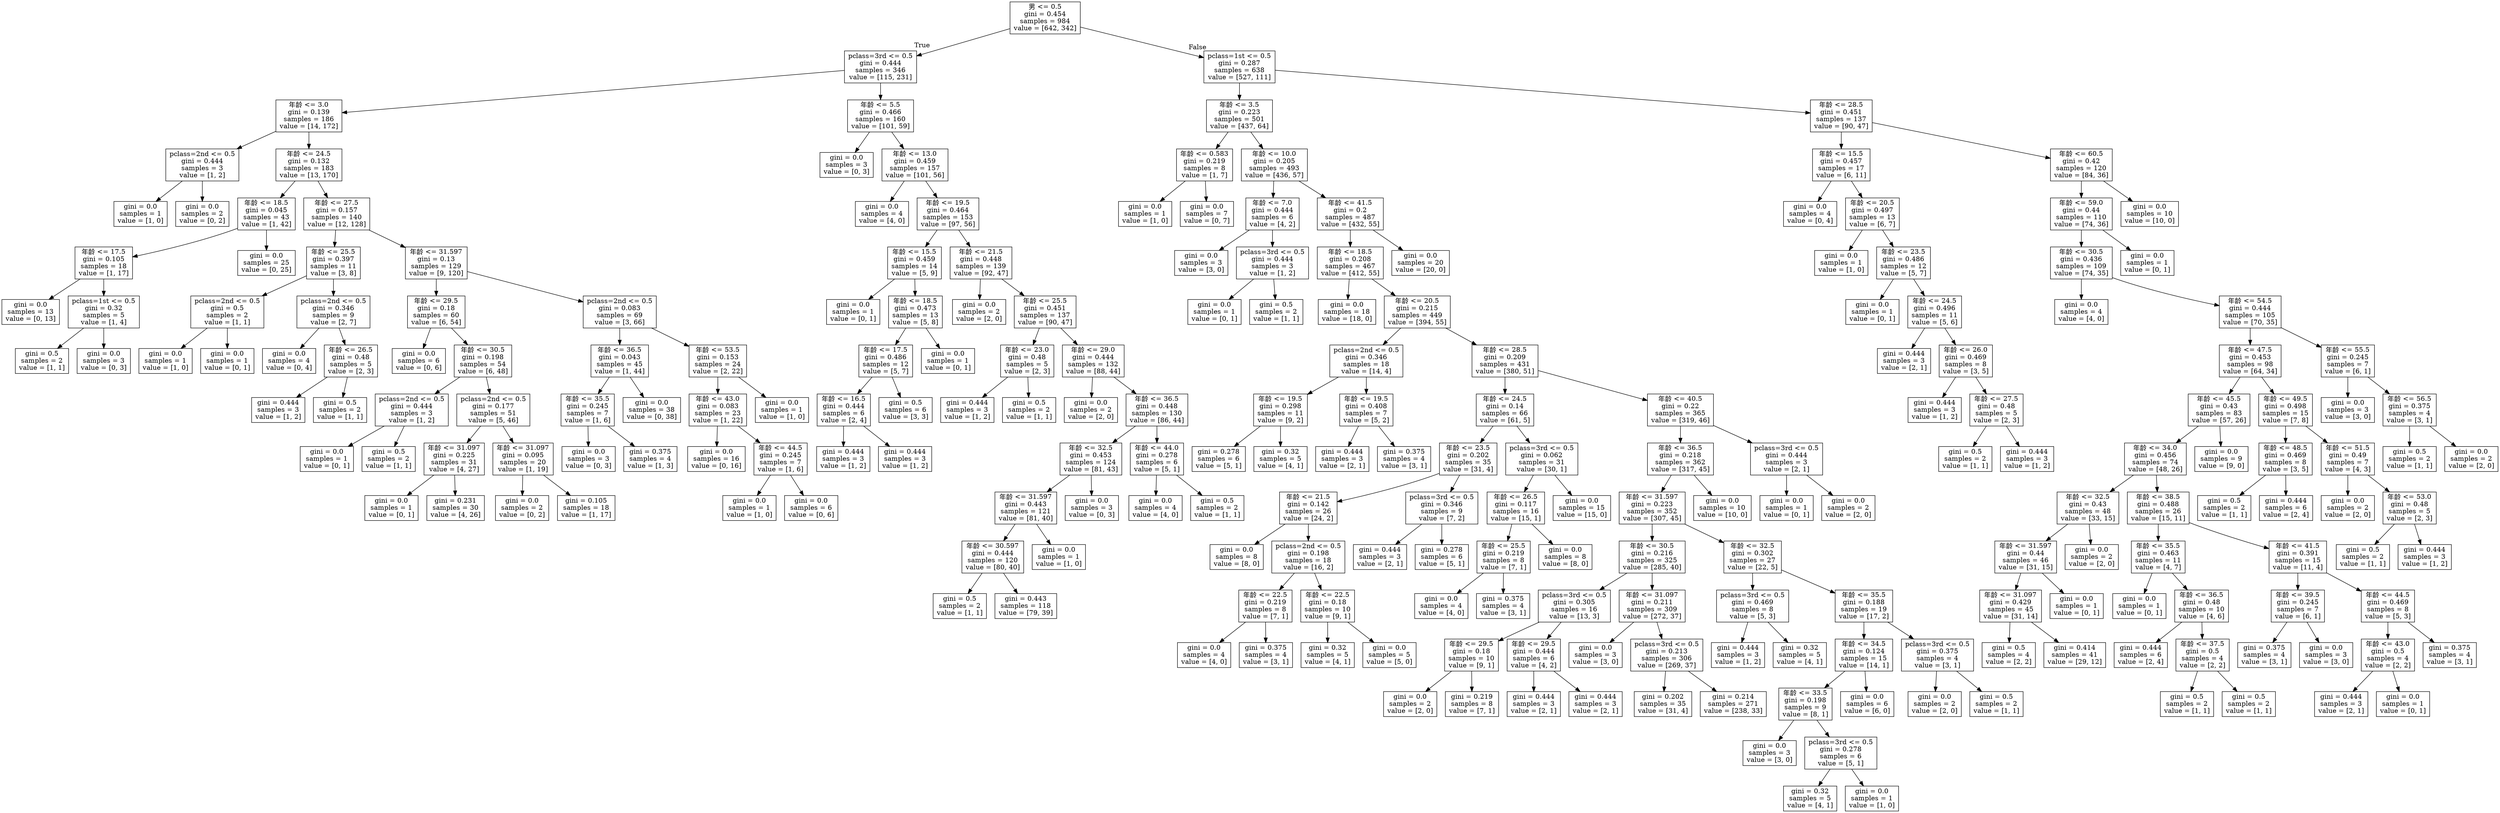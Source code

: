 digraph Tree {
node [shape=box] ;
0 [label="男 <= 0.5\ngini = 0.454\nsamples = 984\nvalue = [642, 342]"] ;
1 [label="pclass=3rd <= 0.5\ngini = 0.444\nsamples = 346\nvalue = [115, 231]"] ;
0 -> 1 [labeldistance=2.5, labelangle=45, headlabel="True"] ;
2 [label="年龄 <= 3.0\ngini = 0.139\nsamples = 186\nvalue = [14, 172]"] ;
1 -> 2 ;
3 [label="pclass=2nd <= 0.5\ngini = 0.444\nsamples = 3\nvalue = [1, 2]"] ;
2 -> 3 ;
4 [label="gini = 0.0\nsamples = 1\nvalue = [1, 0]"] ;
3 -> 4 ;
5 [label="gini = 0.0\nsamples = 2\nvalue = [0, 2]"] ;
3 -> 5 ;
6 [label="年龄 <= 24.5\ngini = 0.132\nsamples = 183\nvalue = [13, 170]"] ;
2 -> 6 ;
7 [label="年龄 <= 18.5\ngini = 0.045\nsamples = 43\nvalue = [1, 42]"] ;
6 -> 7 ;
8 [label="年龄 <= 17.5\ngini = 0.105\nsamples = 18\nvalue = [1, 17]"] ;
7 -> 8 ;
9 [label="gini = 0.0\nsamples = 13\nvalue = [0, 13]"] ;
8 -> 9 ;
10 [label="pclass=1st <= 0.5\ngini = 0.32\nsamples = 5\nvalue = [1, 4]"] ;
8 -> 10 ;
11 [label="gini = 0.5\nsamples = 2\nvalue = [1, 1]"] ;
10 -> 11 ;
12 [label="gini = 0.0\nsamples = 3\nvalue = [0, 3]"] ;
10 -> 12 ;
13 [label="gini = 0.0\nsamples = 25\nvalue = [0, 25]"] ;
7 -> 13 ;
14 [label="年龄 <= 27.5\ngini = 0.157\nsamples = 140\nvalue = [12, 128]"] ;
6 -> 14 ;
15 [label="年龄 <= 25.5\ngini = 0.397\nsamples = 11\nvalue = [3, 8]"] ;
14 -> 15 ;
16 [label="pclass=2nd <= 0.5\ngini = 0.5\nsamples = 2\nvalue = [1, 1]"] ;
15 -> 16 ;
17 [label="gini = 0.0\nsamples = 1\nvalue = [1, 0]"] ;
16 -> 17 ;
18 [label="gini = 0.0\nsamples = 1\nvalue = [0, 1]"] ;
16 -> 18 ;
19 [label="pclass=2nd <= 0.5\ngini = 0.346\nsamples = 9\nvalue = [2, 7]"] ;
15 -> 19 ;
20 [label="gini = 0.0\nsamples = 4\nvalue = [0, 4]"] ;
19 -> 20 ;
21 [label="年龄 <= 26.5\ngini = 0.48\nsamples = 5\nvalue = [2, 3]"] ;
19 -> 21 ;
22 [label="gini = 0.444\nsamples = 3\nvalue = [1, 2]"] ;
21 -> 22 ;
23 [label="gini = 0.5\nsamples = 2\nvalue = [1, 1]"] ;
21 -> 23 ;
24 [label="年龄 <= 31.597\ngini = 0.13\nsamples = 129\nvalue = [9, 120]"] ;
14 -> 24 ;
25 [label="年龄 <= 29.5\ngini = 0.18\nsamples = 60\nvalue = [6, 54]"] ;
24 -> 25 ;
26 [label="gini = 0.0\nsamples = 6\nvalue = [0, 6]"] ;
25 -> 26 ;
27 [label="年龄 <= 30.5\ngini = 0.198\nsamples = 54\nvalue = [6, 48]"] ;
25 -> 27 ;
28 [label="pclass=2nd <= 0.5\ngini = 0.444\nsamples = 3\nvalue = [1, 2]"] ;
27 -> 28 ;
29 [label="gini = 0.0\nsamples = 1\nvalue = [0, 1]"] ;
28 -> 29 ;
30 [label="gini = 0.5\nsamples = 2\nvalue = [1, 1]"] ;
28 -> 30 ;
31 [label="pclass=2nd <= 0.5\ngini = 0.177\nsamples = 51\nvalue = [5, 46]"] ;
27 -> 31 ;
32 [label="年龄 <= 31.097\ngini = 0.225\nsamples = 31\nvalue = [4, 27]"] ;
31 -> 32 ;
33 [label="gini = 0.0\nsamples = 1\nvalue = [0, 1]"] ;
32 -> 33 ;
34 [label="gini = 0.231\nsamples = 30\nvalue = [4, 26]"] ;
32 -> 34 ;
35 [label="年龄 <= 31.097\ngini = 0.095\nsamples = 20\nvalue = [1, 19]"] ;
31 -> 35 ;
36 [label="gini = 0.0\nsamples = 2\nvalue = [0, 2]"] ;
35 -> 36 ;
37 [label="gini = 0.105\nsamples = 18\nvalue = [1, 17]"] ;
35 -> 37 ;
38 [label="pclass=2nd <= 0.5\ngini = 0.083\nsamples = 69\nvalue = [3, 66]"] ;
24 -> 38 ;
39 [label="年龄 <= 36.5\ngini = 0.043\nsamples = 45\nvalue = [1, 44]"] ;
38 -> 39 ;
40 [label="年龄 <= 35.5\ngini = 0.245\nsamples = 7\nvalue = [1, 6]"] ;
39 -> 40 ;
41 [label="gini = 0.0\nsamples = 3\nvalue = [0, 3]"] ;
40 -> 41 ;
42 [label="gini = 0.375\nsamples = 4\nvalue = [1, 3]"] ;
40 -> 42 ;
43 [label="gini = 0.0\nsamples = 38\nvalue = [0, 38]"] ;
39 -> 43 ;
44 [label="年龄 <= 53.5\ngini = 0.153\nsamples = 24\nvalue = [2, 22]"] ;
38 -> 44 ;
45 [label="年龄 <= 43.0\ngini = 0.083\nsamples = 23\nvalue = [1, 22]"] ;
44 -> 45 ;
46 [label="gini = 0.0\nsamples = 16\nvalue = [0, 16]"] ;
45 -> 46 ;
47 [label="年龄 <= 44.5\ngini = 0.245\nsamples = 7\nvalue = [1, 6]"] ;
45 -> 47 ;
48 [label="gini = 0.0\nsamples = 1\nvalue = [1, 0]"] ;
47 -> 48 ;
49 [label="gini = 0.0\nsamples = 6\nvalue = [0, 6]"] ;
47 -> 49 ;
50 [label="gini = 0.0\nsamples = 1\nvalue = [1, 0]"] ;
44 -> 50 ;
51 [label="年龄 <= 5.5\ngini = 0.466\nsamples = 160\nvalue = [101, 59]"] ;
1 -> 51 ;
52 [label="gini = 0.0\nsamples = 3\nvalue = [0, 3]"] ;
51 -> 52 ;
53 [label="年龄 <= 13.0\ngini = 0.459\nsamples = 157\nvalue = [101, 56]"] ;
51 -> 53 ;
54 [label="gini = 0.0\nsamples = 4\nvalue = [4, 0]"] ;
53 -> 54 ;
55 [label="年龄 <= 19.5\ngini = 0.464\nsamples = 153\nvalue = [97, 56]"] ;
53 -> 55 ;
56 [label="年龄 <= 15.5\ngini = 0.459\nsamples = 14\nvalue = [5, 9]"] ;
55 -> 56 ;
57 [label="gini = 0.0\nsamples = 1\nvalue = [0, 1]"] ;
56 -> 57 ;
58 [label="年龄 <= 18.5\ngini = 0.473\nsamples = 13\nvalue = [5, 8]"] ;
56 -> 58 ;
59 [label="年龄 <= 17.5\ngini = 0.486\nsamples = 12\nvalue = [5, 7]"] ;
58 -> 59 ;
60 [label="年龄 <= 16.5\ngini = 0.444\nsamples = 6\nvalue = [2, 4]"] ;
59 -> 60 ;
61 [label="gini = 0.444\nsamples = 3\nvalue = [1, 2]"] ;
60 -> 61 ;
62 [label="gini = 0.444\nsamples = 3\nvalue = [1, 2]"] ;
60 -> 62 ;
63 [label="gini = 0.5\nsamples = 6\nvalue = [3, 3]"] ;
59 -> 63 ;
64 [label="gini = 0.0\nsamples = 1\nvalue = [0, 1]"] ;
58 -> 64 ;
65 [label="年龄 <= 21.5\ngini = 0.448\nsamples = 139\nvalue = [92, 47]"] ;
55 -> 65 ;
66 [label="gini = 0.0\nsamples = 2\nvalue = [2, 0]"] ;
65 -> 66 ;
67 [label="年龄 <= 25.5\ngini = 0.451\nsamples = 137\nvalue = [90, 47]"] ;
65 -> 67 ;
68 [label="年龄 <= 23.0\ngini = 0.48\nsamples = 5\nvalue = [2, 3]"] ;
67 -> 68 ;
69 [label="gini = 0.444\nsamples = 3\nvalue = [1, 2]"] ;
68 -> 69 ;
70 [label="gini = 0.5\nsamples = 2\nvalue = [1, 1]"] ;
68 -> 70 ;
71 [label="年龄 <= 29.0\ngini = 0.444\nsamples = 132\nvalue = [88, 44]"] ;
67 -> 71 ;
72 [label="gini = 0.0\nsamples = 2\nvalue = [2, 0]"] ;
71 -> 72 ;
73 [label="年龄 <= 36.5\ngini = 0.448\nsamples = 130\nvalue = [86, 44]"] ;
71 -> 73 ;
74 [label="年龄 <= 32.5\ngini = 0.453\nsamples = 124\nvalue = [81, 43]"] ;
73 -> 74 ;
75 [label="年龄 <= 31.597\ngini = 0.443\nsamples = 121\nvalue = [81, 40]"] ;
74 -> 75 ;
76 [label="年龄 <= 30.597\ngini = 0.444\nsamples = 120\nvalue = [80, 40]"] ;
75 -> 76 ;
77 [label="gini = 0.5\nsamples = 2\nvalue = [1, 1]"] ;
76 -> 77 ;
78 [label="gini = 0.443\nsamples = 118\nvalue = [79, 39]"] ;
76 -> 78 ;
79 [label="gini = 0.0\nsamples = 1\nvalue = [1, 0]"] ;
75 -> 79 ;
80 [label="gini = 0.0\nsamples = 3\nvalue = [0, 3]"] ;
74 -> 80 ;
81 [label="年龄 <= 44.0\ngini = 0.278\nsamples = 6\nvalue = [5, 1]"] ;
73 -> 81 ;
82 [label="gini = 0.0\nsamples = 4\nvalue = [4, 0]"] ;
81 -> 82 ;
83 [label="gini = 0.5\nsamples = 2\nvalue = [1, 1]"] ;
81 -> 83 ;
84 [label="pclass=1st <= 0.5\ngini = 0.287\nsamples = 638\nvalue = [527, 111]"] ;
0 -> 84 [labeldistance=2.5, labelangle=-45, headlabel="False"] ;
85 [label="年龄 <= 3.5\ngini = 0.223\nsamples = 501\nvalue = [437, 64]"] ;
84 -> 85 ;
86 [label="年龄 <= 0.583\ngini = 0.219\nsamples = 8\nvalue = [1, 7]"] ;
85 -> 86 ;
87 [label="gini = 0.0\nsamples = 1\nvalue = [1, 0]"] ;
86 -> 87 ;
88 [label="gini = 0.0\nsamples = 7\nvalue = [0, 7]"] ;
86 -> 88 ;
89 [label="年龄 <= 10.0\ngini = 0.205\nsamples = 493\nvalue = [436, 57]"] ;
85 -> 89 ;
90 [label="年龄 <= 7.0\ngini = 0.444\nsamples = 6\nvalue = [4, 2]"] ;
89 -> 90 ;
91 [label="gini = 0.0\nsamples = 3\nvalue = [3, 0]"] ;
90 -> 91 ;
92 [label="pclass=3rd <= 0.5\ngini = 0.444\nsamples = 3\nvalue = [1, 2]"] ;
90 -> 92 ;
93 [label="gini = 0.0\nsamples = 1\nvalue = [0, 1]"] ;
92 -> 93 ;
94 [label="gini = 0.5\nsamples = 2\nvalue = [1, 1]"] ;
92 -> 94 ;
95 [label="年龄 <= 41.5\ngini = 0.2\nsamples = 487\nvalue = [432, 55]"] ;
89 -> 95 ;
96 [label="年龄 <= 18.5\ngini = 0.208\nsamples = 467\nvalue = [412, 55]"] ;
95 -> 96 ;
97 [label="gini = 0.0\nsamples = 18\nvalue = [18, 0]"] ;
96 -> 97 ;
98 [label="年龄 <= 20.5\ngini = 0.215\nsamples = 449\nvalue = [394, 55]"] ;
96 -> 98 ;
99 [label="pclass=2nd <= 0.5\ngini = 0.346\nsamples = 18\nvalue = [14, 4]"] ;
98 -> 99 ;
100 [label="年龄 <= 19.5\ngini = 0.298\nsamples = 11\nvalue = [9, 2]"] ;
99 -> 100 ;
101 [label="gini = 0.278\nsamples = 6\nvalue = [5, 1]"] ;
100 -> 101 ;
102 [label="gini = 0.32\nsamples = 5\nvalue = [4, 1]"] ;
100 -> 102 ;
103 [label="年龄 <= 19.5\ngini = 0.408\nsamples = 7\nvalue = [5, 2]"] ;
99 -> 103 ;
104 [label="gini = 0.444\nsamples = 3\nvalue = [2, 1]"] ;
103 -> 104 ;
105 [label="gini = 0.375\nsamples = 4\nvalue = [3, 1]"] ;
103 -> 105 ;
106 [label="年龄 <= 28.5\ngini = 0.209\nsamples = 431\nvalue = [380, 51]"] ;
98 -> 106 ;
107 [label="年龄 <= 24.5\ngini = 0.14\nsamples = 66\nvalue = [61, 5]"] ;
106 -> 107 ;
108 [label="年龄 <= 23.5\ngini = 0.202\nsamples = 35\nvalue = [31, 4]"] ;
107 -> 108 ;
109 [label="年龄 <= 21.5\ngini = 0.142\nsamples = 26\nvalue = [24, 2]"] ;
108 -> 109 ;
110 [label="gini = 0.0\nsamples = 8\nvalue = [8, 0]"] ;
109 -> 110 ;
111 [label="pclass=2nd <= 0.5\ngini = 0.198\nsamples = 18\nvalue = [16, 2]"] ;
109 -> 111 ;
112 [label="年龄 <= 22.5\ngini = 0.219\nsamples = 8\nvalue = [7, 1]"] ;
111 -> 112 ;
113 [label="gini = 0.0\nsamples = 4\nvalue = [4, 0]"] ;
112 -> 113 ;
114 [label="gini = 0.375\nsamples = 4\nvalue = [3, 1]"] ;
112 -> 114 ;
115 [label="年龄 <= 22.5\ngini = 0.18\nsamples = 10\nvalue = [9, 1]"] ;
111 -> 115 ;
116 [label="gini = 0.32\nsamples = 5\nvalue = [4, 1]"] ;
115 -> 116 ;
117 [label="gini = 0.0\nsamples = 5\nvalue = [5, 0]"] ;
115 -> 117 ;
118 [label="pclass=3rd <= 0.5\ngini = 0.346\nsamples = 9\nvalue = [7, 2]"] ;
108 -> 118 ;
119 [label="gini = 0.444\nsamples = 3\nvalue = [2, 1]"] ;
118 -> 119 ;
120 [label="gini = 0.278\nsamples = 6\nvalue = [5, 1]"] ;
118 -> 120 ;
121 [label="pclass=3rd <= 0.5\ngini = 0.062\nsamples = 31\nvalue = [30, 1]"] ;
107 -> 121 ;
122 [label="年龄 <= 26.5\ngini = 0.117\nsamples = 16\nvalue = [15, 1]"] ;
121 -> 122 ;
123 [label="年龄 <= 25.5\ngini = 0.219\nsamples = 8\nvalue = [7, 1]"] ;
122 -> 123 ;
124 [label="gini = 0.0\nsamples = 4\nvalue = [4, 0]"] ;
123 -> 124 ;
125 [label="gini = 0.375\nsamples = 4\nvalue = [3, 1]"] ;
123 -> 125 ;
126 [label="gini = 0.0\nsamples = 8\nvalue = [8, 0]"] ;
122 -> 126 ;
127 [label="gini = 0.0\nsamples = 15\nvalue = [15, 0]"] ;
121 -> 127 ;
128 [label="年龄 <= 40.5\ngini = 0.22\nsamples = 365\nvalue = [319, 46]"] ;
106 -> 128 ;
129 [label="年龄 <= 36.5\ngini = 0.218\nsamples = 362\nvalue = [317, 45]"] ;
128 -> 129 ;
130 [label="年龄 <= 31.597\ngini = 0.223\nsamples = 352\nvalue = [307, 45]"] ;
129 -> 130 ;
131 [label="年龄 <= 30.5\ngini = 0.216\nsamples = 325\nvalue = [285, 40]"] ;
130 -> 131 ;
132 [label="pclass=3rd <= 0.5\ngini = 0.305\nsamples = 16\nvalue = [13, 3]"] ;
131 -> 132 ;
133 [label="年龄 <= 29.5\ngini = 0.18\nsamples = 10\nvalue = [9, 1]"] ;
132 -> 133 ;
134 [label="gini = 0.0\nsamples = 2\nvalue = [2, 0]"] ;
133 -> 134 ;
135 [label="gini = 0.219\nsamples = 8\nvalue = [7, 1]"] ;
133 -> 135 ;
136 [label="年龄 <= 29.5\ngini = 0.444\nsamples = 6\nvalue = [4, 2]"] ;
132 -> 136 ;
137 [label="gini = 0.444\nsamples = 3\nvalue = [2, 1]"] ;
136 -> 137 ;
138 [label="gini = 0.444\nsamples = 3\nvalue = [2, 1]"] ;
136 -> 138 ;
139 [label="年龄 <= 31.097\ngini = 0.211\nsamples = 309\nvalue = [272, 37]"] ;
131 -> 139 ;
140 [label="gini = 0.0\nsamples = 3\nvalue = [3, 0]"] ;
139 -> 140 ;
141 [label="pclass=3rd <= 0.5\ngini = 0.213\nsamples = 306\nvalue = [269, 37]"] ;
139 -> 141 ;
142 [label="gini = 0.202\nsamples = 35\nvalue = [31, 4]"] ;
141 -> 142 ;
143 [label="gini = 0.214\nsamples = 271\nvalue = [238, 33]"] ;
141 -> 143 ;
144 [label="年龄 <= 32.5\ngini = 0.302\nsamples = 27\nvalue = [22, 5]"] ;
130 -> 144 ;
145 [label="pclass=3rd <= 0.5\ngini = 0.469\nsamples = 8\nvalue = [5, 3]"] ;
144 -> 145 ;
146 [label="gini = 0.444\nsamples = 3\nvalue = [1, 2]"] ;
145 -> 146 ;
147 [label="gini = 0.32\nsamples = 5\nvalue = [4, 1]"] ;
145 -> 147 ;
148 [label="年龄 <= 35.5\ngini = 0.188\nsamples = 19\nvalue = [17, 2]"] ;
144 -> 148 ;
149 [label="年龄 <= 34.5\ngini = 0.124\nsamples = 15\nvalue = [14, 1]"] ;
148 -> 149 ;
150 [label="年龄 <= 33.5\ngini = 0.198\nsamples = 9\nvalue = [8, 1]"] ;
149 -> 150 ;
151 [label="gini = 0.0\nsamples = 3\nvalue = [3, 0]"] ;
150 -> 151 ;
152 [label="pclass=3rd <= 0.5\ngini = 0.278\nsamples = 6\nvalue = [5, 1]"] ;
150 -> 152 ;
153 [label="gini = 0.32\nsamples = 5\nvalue = [4, 1]"] ;
152 -> 153 ;
154 [label="gini = 0.0\nsamples = 1\nvalue = [1, 0]"] ;
152 -> 154 ;
155 [label="gini = 0.0\nsamples = 6\nvalue = [6, 0]"] ;
149 -> 155 ;
156 [label="pclass=3rd <= 0.5\ngini = 0.375\nsamples = 4\nvalue = [3, 1]"] ;
148 -> 156 ;
157 [label="gini = 0.0\nsamples = 2\nvalue = [2, 0]"] ;
156 -> 157 ;
158 [label="gini = 0.5\nsamples = 2\nvalue = [1, 1]"] ;
156 -> 158 ;
159 [label="gini = 0.0\nsamples = 10\nvalue = [10, 0]"] ;
129 -> 159 ;
160 [label="pclass=3rd <= 0.5\ngini = 0.444\nsamples = 3\nvalue = [2, 1]"] ;
128 -> 160 ;
161 [label="gini = 0.0\nsamples = 1\nvalue = [0, 1]"] ;
160 -> 161 ;
162 [label="gini = 0.0\nsamples = 2\nvalue = [2, 0]"] ;
160 -> 162 ;
163 [label="gini = 0.0\nsamples = 20\nvalue = [20, 0]"] ;
95 -> 163 ;
164 [label="年龄 <= 28.5\ngini = 0.451\nsamples = 137\nvalue = [90, 47]"] ;
84 -> 164 ;
165 [label="年龄 <= 15.5\ngini = 0.457\nsamples = 17\nvalue = [6, 11]"] ;
164 -> 165 ;
166 [label="gini = 0.0\nsamples = 4\nvalue = [0, 4]"] ;
165 -> 166 ;
167 [label="年龄 <= 20.5\ngini = 0.497\nsamples = 13\nvalue = [6, 7]"] ;
165 -> 167 ;
168 [label="gini = 0.0\nsamples = 1\nvalue = [1, 0]"] ;
167 -> 168 ;
169 [label="年龄 <= 23.5\ngini = 0.486\nsamples = 12\nvalue = [5, 7]"] ;
167 -> 169 ;
170 [label="gini = 0.0\nsamples = 1\nvalue = [0, 1]"] ;
169 -> 170 ;
171 [label="年龄 <= 24.5\ngini = 0.496\nsamples = 11\nvalue = [5, 6]"] ;
169 -> 171 ;
172 [label="gini = 0.444\nsamples = 3\nvalue = [2, 1]"] ;
171 -> 172 ;
173 [label="年龄 <= 26.0\ngini = 0.469\nsamples = 8\nvalue = [3, 5]"] ;
171 -> 173 ;
174 [label="gini = 0.444\nsamples = 3\nvalue = [1, 2]"] ;
173 -> 174 ;
175 [label="年龄 <= 27.5\ngini = 0.48\nsamples = 5\nvalue = [2, 3]"] ;
173 -> 175 ;
176 [label="gini = 0.5\nsamples = 2\nvalue = [1, 1]"] ;
175 -> 176 ;
177 [label="gini = 0.444\nsamples = 3\nvalue = [1, 2]"] ;
175 -> 177 ;
178 [label="年龄 <= 60.5\ngini = 0.42\nsamples = 120\nvalue = [84, 36]"] ;
164 -> 178 ;
179 [label="年龄 <= 59.0\ngini = 0.44\nsamples = 110\nvalue = [74, 36]"] ;
178 -> 179 ;
180 [label="年龄 <= 30.5\ngini = 0.436\nsamples = 109\nvalue = [74, 35]"] ;
179 -> 180 ;
181 [label="gini = 0.0\nsamples = 4\nvalue = [4, 0]"] ;
180 -> 181 ;
182 [label="年龄 <= 54.5\ngini = 0.444\nsamples = 105\nvalue = [70, 35]"] ;
180 -> 182 ;
183 [label="年龄 <= 47.5\ngini = 0.453\nsamples = 98\nvalue = [64, 34]"] ;
182 -> 183 ;
184 [label="年龄 <= 45.5\ngini = 0.43\nsamples = 83\nvalue = [57, 26]"] ;
183 -> 184 ;
185 [label="年龄 <= 34.0\ngini = 0.456\nsamples = 74\nvalue = [48, 26]"] ;
184 -> 185 ;
186 [label="年龄 <= 32.5\ngini = 0.43\nsamples = 48\nvalue = [33, 15]"] ;
185 -> 186 ;
187 [label="年龄 <= 31.597\ngini = 0.44\nsamples = 46\nvalue = [31, 15]"] ;
186 -> 187 ;
188 [label="年龄 <= 31.097\ngini = 0.429\nsamples = 45\nvalue = [31, 14]"] ;
187 -> 188 ;
189 [label="gini = 0.5\nsamples = 4\nvalue = [2, 2]"] ;
188 -> 189 ;
190 [label="gini = 0.414\nsamples = 41\nvalue = [29, 12]"] ;
188 -> 190 ;
191 [label="gini = 0.0\nsamples = 1\nvalue = [0, 1]"] ;
187 -> 191 ;
192 [label="gini = 0.0\nsamples = 2\nvalue = [2, 0]"] ;
186 -> 192 ;
193 [label="年龄 <= 38.5\ngini = 0.488\nsamples = 26\nvalue = [15, 11]"] ;
185 -> 193 ;
194 [label="年龄 <= 35.5\ngini = 0.463\nsamples = 11\nvalue = [4, 7]"] ;
193 -> 194 ;
195 [label="gini = 0.0\nsamples = 1\nvalue = [0, 1]"] ;
194 -> 195 ;
196 [label="年龄 <= 36.5\ngini = 0.48\nsamples = 10\nvalue = [4, 6]"] ;
194 -> 196 ;
197 [label="gini = 0.444\nsamples = 6\nvalue = [2, 4]"] ;
196 -> 197 ;
198 [label="年龄 <= 37.5\ngini = 0.5\nsamples = 4\nvalue = [2, 2]"] ;
196 -> 198 ;
199 [label="gini = 0.5\nsamples = 2\nvalue = [1, 1]"] ;
198 -> 199 ;
200 [label="gini = 0.5\nsamples = 2\nvalue = [1, 1]"] ;
198 -> 200 ;
201 [label="年龄 <= 41.5\ngini = 0.391\nsamples = 15\nvalue = [11, 4]"] ;
193 -> 201 ;
202 [label="年龄 <= 39.5\ngini = 0.245\nsamples = 7\nvalue = [6, 1]"] ;
201 -> 202 ;
203 [label="gini = 0.375\nsamples = 4\nvalue = [3, 1]"] ;
202 -> 203 ;
204 [label="gini = 0.0\nsamples = 3\nvalue = [3, 0]"] ;
202 -> 204 ;
205 [label="年龄 <= 44.5\ngini = 0.469\nsamples = 8\nvalue = [5, 3]"] ;
201 -> 205 ;
206 [label="年龄 <= 43.0\ngini = 0.5\nsamples = 4\nvalue = [2, 2]"] ;
205 -> 206 ;
207 [label="gini = 0.444\nsamples = 3\nvalue = [2, 1]"] ;
206 -> 207 ;
208 [label="gini = 0.0\nsamples = 1\nvalue = [0, 1]"] ;
206 -> 208 ;
209 [label="gini = 0.375\nsamples = 4\nvalue = [3, 1]"] ;
205 -> 209 ;
210 [label="gini = 0.0\nsamples = 9\nvalue = [9, 0]"] ;
184 -> 210 ;
211 [label="年龄 <= 49.5\ngini = 0.498\nsamples = 15\nvalue = [7, 8]"] ;
183 -> 211 ;
212 [label="年龄 <= 48.5\ngini = 0.469\nsamples = 8\nvalue = [3, 5]"] ;
211 -> 212 ;
213 [label="gini = 0.5\nsamples = 2\nvalue = [1, 1]"] ;
212 -> 213 ;
214 [label="gini = 0.444\nsamples = 6\nvalue = [2, 4]"] ;
212 -> 214 ;
215 [label="年龄 <= 51.5\ngini = 0.49\nsamples = 7\nvalue = [4, 3]"] ;
211 -> 215 ;
216 [label="gini = 0.0\nsamples = 2\nvalue = [2, 0]"] ;
215 -> 216 ;
217 [label="年龄 <= 53.0\ngini = 0.48\nsamples = 5\nvalue = [2, 3]"] ;
215 -> 217 ;
218 [label="gini = 0.5\nsamples = 2\nvalue = [1, 1]"] ;
217 -> 218 ;
219 [label="gini = 0.444\nsamples = 3\nvalue = [1, 2]"] ;
217 -> 219 ;
220 [label="年龄 <= 55.5\ngini = 0.245\nsamples = 7\nvalue = [6, 1]"] ;
182 -> 220 ;
221 [label="gini = 0.0\nsamples = 3\nvalue = [3, 0]"] ;
220 -> 221 ;
222 [label="年龄 <= 56.5\ngini = 0.375\nsamples = 4\nvalue = [3, 1]"] ;
220 -> 222 ;
223 [label="gini = 0.5\nsamples = 2\nvalue = [1, 1]"] ;
222 -> 223 ;
224 [label="gini = 0.0\nsamples = 2\nvalue = [2, 0]"] ;
222 -> 224 ;
225 [label="gini = 0.0\nsamples = 1\nvalue = [0, 1]"] ;
179 -> 225 ;
226 [label="gini = 0.0\nsamples = 10\nvalue = [10, 0]"] ;
178 -> 226 ;
}
